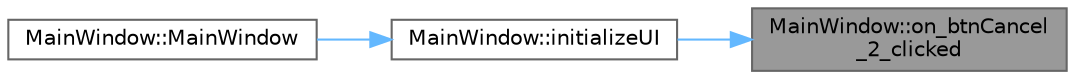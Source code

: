 digraph "MainWindow::on_btnCancel_2_clicked"
{
 // LATEX_PDF_SIZE
  bgcolor="transparent";
  edge [fontname=Helvetica,fontsize=10,labelfontname=Helvetica,labelfontsize=10];
  node [fontname=Helvetica,fontsize=10,shape=box,height=0.2,width=0.4];
  rankdir="RL";
  Node1 [id="Node000001",label="MainWindow::on_btnCancel\l_2_clicked",height=0.2,width=0.4,color="gray40", fillcolor="grey60", style="filled", fontcolor="black",tooltip="Slot alternativo per annullamento."];
  Node1 -> Node2 [id="edge1_Node000001_Node000002",dir="back",color="steelblue1",style="solid",tooltip=" "];
  Node2 [id="Node000002",label="MainWindow::initializeUI",height=0.2,width=0.4,color="grey40", fillcolor="white", style="filled",URL="$class_main_window.html#a8bc70626215bfbe408ea664ea91ba758",tooltip="Inizializza l'interfaccia grafica."];
  Node2 -> Node3 [id="edge2_Node000002_Node000003",dir="back",color="steelblue1",style="solid",tooltip=" "];
  Node3 [id="Node000003",label="MainWindow::MainWindow",height=0.2,width=0.4,color="grey40", fillcolor="white", style="filled",URL="$class_main_window.html#a996c5a2b6f77944776856f08ec30858d",tooltip="Costruttore della finestra principale."];
}
